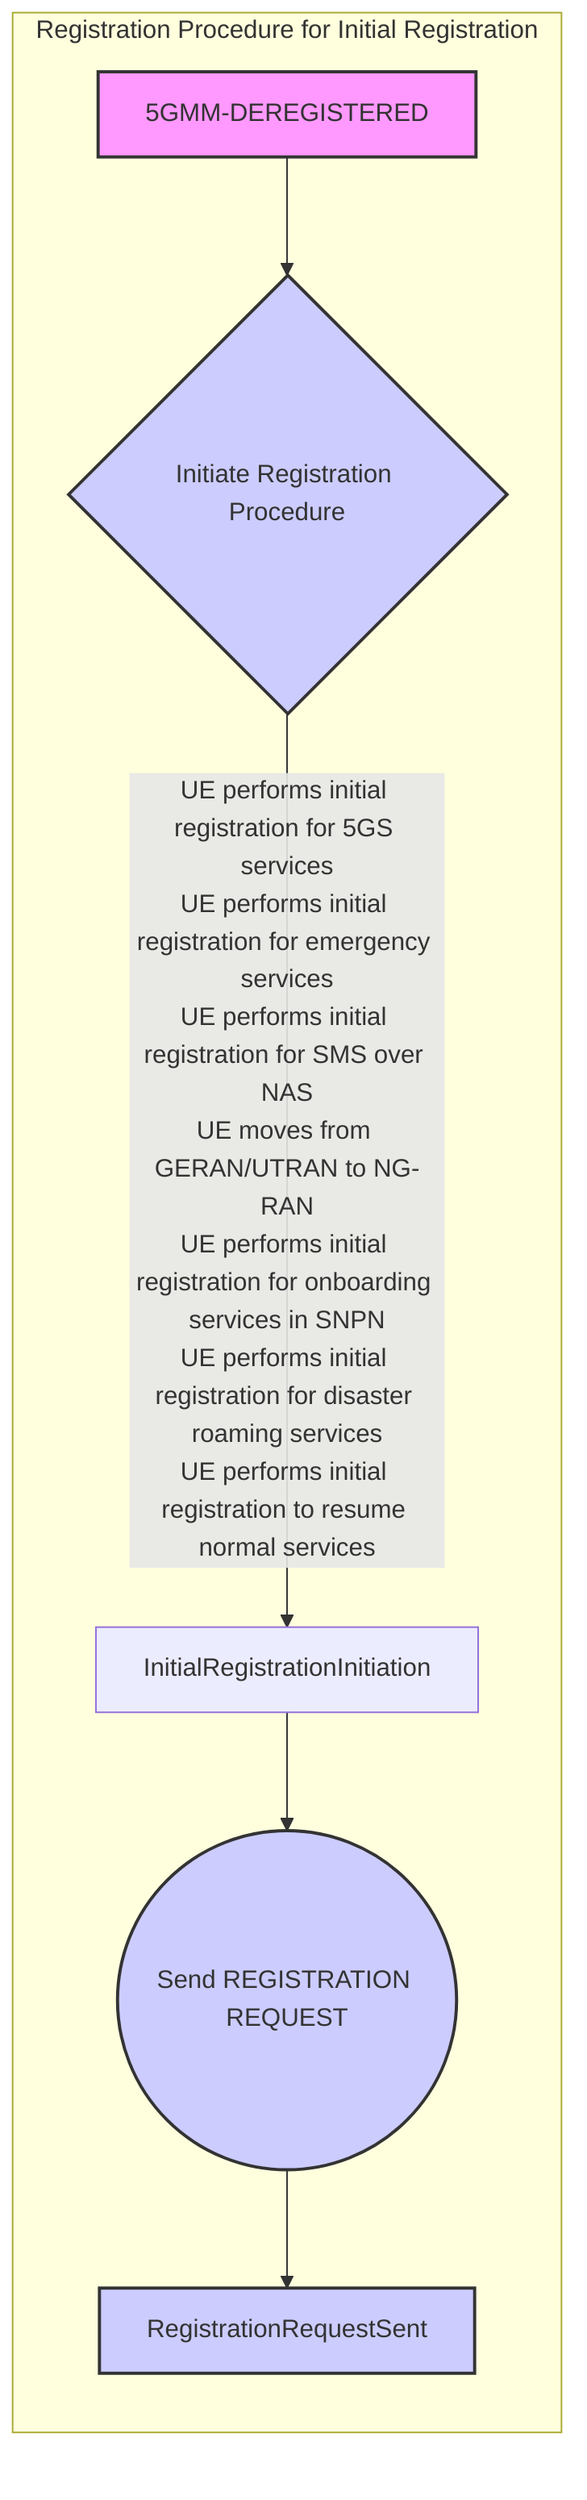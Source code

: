 graph LR
    subgraph "Registration Procedure for Initial Registration"
        A[5GMM-DEREGISTERED] --> B{Initiate Registration Procedure};
        B -- UE performs initial registration for 5GS services<br>UE performs initial registration for emergency services<br>UE performs initial registration for SMS over NAS<br>UE moves from GERAN/UTRAN to NG-RAN<br>UE performs initial registration for onboarding services in SNPN<br>UE performs initial registration for disaster roaming services<br>UE performs initial registration to resume normal services --> C[InitialRegistrationInitiation];
        C --> D((Send REGISTRATION REQUEST));
        D --> E[RegistrationRequestSent];
    end
    style A fill:#f9f,stroke:#333,stroke-width:2px
    style E fill:#ccf,stroke:#333,stroke-width:2px
    
    
    
    style B fill:#ccf,stroke:#333,stroke-width:2px
    style D fill:#ccf,stroke:#333,stroke-width:2px
